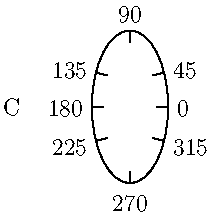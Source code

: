 import graph;
size(0,100);

path g=ellipse((0,0),1,2);

axis(Label("C",align=10W),g,LeftTicks(endlabel=false,8,end=false),
     ticklocate(0,360,new real(real v) {
         path h=(0,0)--max(abs(max(g)),abs(min(g)))*dir(v);
         return intersect(g,h)[0];}));
